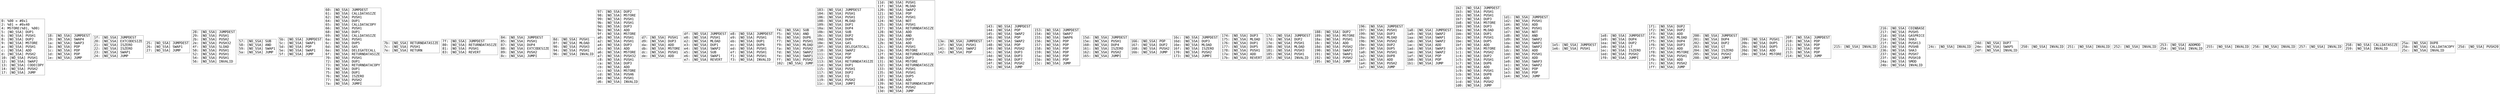 digraph "graph.cfg.gv" {
	subgraph global {
		node [fontname=Courier fontsize=30.0 rank=same shape=box]
		block_0 [label="0: %00 = #0x1\l2: %01 = #0x40\l4: MSTORE(%01, %00)\l5: [NO_SSA] DUP1\l6: [NO_SSA] PUSH1\l8: [NO_SSA] DUP2\l9: [NO_SSA] MSTORE\la: [NO_SSA] PUSH1\lc: [NO_SSA] ADD\ld: [NO_SSA] PUSH2\l10: [NO_SSA] PUSH1\l12: [NO_SSA] SWAP2\l13: [NO_SSA] CODECOPY\l14: [NO_SSA] PUSH2\l17: [NO_SSA] JUMP\l"]
		block_18 [label="18: [NO_SSA] JUMPDEST\l19: [NO_SSA] SWAP4\l1a: [NO_SSA] SWAP3\l1b: [NO_SSA] POP\l1c: [NO_SSA] POP\l1d: [NO_SSA] POP\l1e: [NO_SSA] JUMP\l"]
		block_1f [label="1f: [NO_SSA] JUMPDEST\l20: [NO_SSA] EXTCODESIZE\l21: [NO_SSA] ISZERO\l22: [NO_SSA] ISZERO\l23: [NO_SSA] SWAP1\l24: [NO_SSA] JUMP\l"]
		block_25 [label="25: [NO_SSA] JUMPDEST\l26: [NO_SSA] SWAP1\l27: [NO_SSA] JUMP\l"]
		block_28 [label="28: [NO_SSA] JUMPDEST\l29: [NO_SSA] PUSH1\l2b: [NO_SSA] PUSH2\l2e: [NO_SSA] PUSH32\l4f: [NO_SSA] SLOAD\l50: [NO_SSA] PUSH1\l52: [NO_SSA] PUSH1\l54: [NO_SSA] PUSH1\l56: [NO_SSA] INVALID\l"]
		block_57 [label="57: [NO_SSA] SUB\l58: [NO_SSA] AND\l59: [NO_SSA] SWAP1\l5a: [NO_SSA] JUMP\l"]
		block_5b [label="5b: [NO_SSA] JUMPDEST\l5c: [NO_SSA] SWAP1\l5d: [NO_SSA] POP\l5e: [NO_SSA] SWAP1\l5f: [NO_SSA] JUMP\l"]
		block_60 [label="60: [NO_SSA] JUMPDEST\l61: [NO_SSA] CALLDATASIZE\l62: [NO_SSA] PUSH1\l64: [NO_SSA] DUP1\l65: [NO_SSA] CALLDATACOPY\l66: [NO_SSA] PUSH1\l68: [NO_SSA] DUP1\l69: [NO_SSA] CALLDATASIZE\l6a: [NO_SSA] PUSH1\l6c: [NO_SSA] DUP5\l6d: [NO_SSA] GAS\l6e: [NO_SSA] DELEGATECALL\l6f: [NO_SSA] RETURNDATASIZE\l70: [NO_SSA] PUSH1\l72: [NO_SSA] DUP1\l73: [NO_SSA] RETURNDATACOPY\l74: [NO_SSA] DUP1\l75: [NO_SSA] DUP1\l76: [NO_SSA] ISZERO\l77: [NO_SSA] PUSH2\l7a: [NO_SSA] JUMPI\l"]
		block_7b [label="7b: [NO_SSA] RETURNDATASIZE\l7c: [NO_SSA] PUSH1\l7e: [NO_SSA] RETURN\l"]
		block_7f [label="7f: [NO_SSA] JUMPDEST\l80: [NO_SSA] RETURNDATASIZE\l81: [NO_SSA] PUSH1\l83: [NO_SSA] REVERT\l"]
		block_84 [label="84: [NO_SSA] JUMPDEST\l85: [NO_SSA] PUSH1\l87: [NO_SSA] DUP4\l88: [NO_SSA] EXTCODESIZE\l89: [NO_SSA] PUSH2\l8c: [NO_SSA] JUMPI\l"]
		block_8d [label="8d: [NO_SSA] PUSH1\l8f: [NO_SSA] MLOAD\l90: [NO_SSA] PUSH3\l94: [NO_SSA] PUSH1\l96: [NO_SSA] INVALID\l"]
		block_97 [label="97: [NO_SSA] DUP2\l98: [NO_SSA] MSTORE\l99: [NO_SSA] PUSH1\l9b: [NO_SSA] PUSH1\l9d: [NO_SSA] DUP3\l9e: [NO_SSA] ADD\l9f: [NO_SSA] MSTORE\la0: [NO_SSA] PUSH1\la2: [NO_SSA] PUSH1\la4: [NO_SSA] DUP3\la5: [NO_SSA] ADD\la6: [NO_SSA] MSTORE\la7: [NO_SSA] PUSH32\lc8: [NO_SSA] PUSH1\lca: [NO_SSA] DUP3\lcb: [NO_SSA] ADD\lcc: [NO_SSA] MSTORE\lcd: [NO_SSA] PUSH6\ld4: [NO_SSA] PUSH1\ld6: [NO_SSA] INVALID\l"]
		block_d7 [label="d7: [NO_SSA] PUSH1\ld9: [NO_SSA] DUP3\lda: [NO_SSA] ADD\ldb: [NO_SSA] MSTORE\ldc: [NO_SSA] PUSH1\lde: [NO_SSA] ADD\l"]
		block_df [label="df: [NO_SSA] JUMPDEST\le0: [NO_SSA] PUSH1\le2: [NO_SSA] MLOAD\le3: [NO_SSA] DUP1\le4: [NO_SSA] SWAP2\le5: [NO_SSA] SUB\le6: [NO_SSA] SWAP1\le7: [NO_SSA] REVERT\l"]
		block_e8 [label="e8: [NO_SSA] JUMPDEST\le9: [NO_SSA] PUSH1\leb: [NO_SSA] DUP1\lec: [NO_SSA] DUP6\led: [NO_SSA] PUSH1\lef: [NO_SSA] PUSH1\lf1: [NO_SSA] PUSH1\lf3: [NO_SSA] INVALID\l"]
		block_f4 [label="f4: [NO_SSA] SUB\lf5: [NO_SSA] AND\lf6: [NO_SSA] DUP6\lf7: [NO_SSA] PUSH1\lf9: [NO_SSA] MLOAD\lfa: [NO_SSA] PUSH2\lfd: [NO_SSA] SWAP2\lfe: [NO_SSA] SWAP1\lff: [NO_SSA] PUSH2\l102: [NO_SSA] JUMP\l"]
		block_103 [label="103: [NO_SSA] JUMPDEST\l104: [NO_SSA] PUSH1\l106: [NO_SSA] PUSH1\l108: [NO_SSA] MLOAD\l109: [NO_SSA] DUP1\l10a: [NO_SSA] DUP4\l10b: [NO_SSA] SUB\l10c: [NO_SSA] DUP2\l10d: [NO_SSA] DUP6\l10e: [NO_SSA] GAS\l10f: [NO_SSA] DELEGATECALL\l110: [NO_SSA] SWAP2\l111: [NO_SSA] POP\l112: [NO_SSA] POP\l113: [NO_SSA] RETURNDATASIZE\l114: [NO_SSA] DUP1\l115: [NO_SSA] PUSH1\l117: [NO_SSA] DUP2\l118: [NO_SSA] EQ\l119: [NO_SSA] PUSH2\l11c: [NO_SSA] JUMPI\l"]
		block_11d [label="11d: [NO_SSA] PUSH1\l11f: [NO_SSA] MLOAD\l120: [NO_SSA] SWAP2\l121: [NO_SSA] POP\l122: [NO_SSA] PUSH1\l124: [NO_SSA] NOT\l125: [NO_SSA] PUSH1\l127: [NO_SSA] RETURNDATASIZE\l128: [NO_SSA] ADD\l129: [NO_SSA] AND\l12a: [NO_SSA] DUP3\l12b: [NO_SSA] ADD\l12c: [NO_SSA] PUSH1\l12e: [NO_SSA] MSTORE\l12f: [NO_SSA] RETURNDATASIZE\l130: [NO_SSA] DUP3\l131: [NO_SSA] MSTORE\l132: [NO_SSA] RETURNDATASIZE\l133: [NO_SSA] PUSH1\l135: [NO_SSA] PUSH1\l137: [NO_SSA] DUP5\l138: [NO_SSA] ADD\l139: [NO_SSA] RETURNDATACOPY\l13a: [NO_SSA] PUSH2\l13d: [NO_SSA] JUMP\l"]
		block_13e [label="13e: [NO_SSA] JUMPDEST\l13f: [NO_SSA] PUSH1\l141: [NO_SSA] SWAP2\l142: [NO_SSA] POP\l"]
		block_143 [label="143: [NO_SSA] JUMPDEST\l144: [NO_SSA] POP\l145: [NO_SSA] SWAP2\l146: [NO_SSA] POP\l147: [NO_SSA] SWAP2\l148: [NO_SSA] POP\l149: [NO_SSA] PUSH2\l14c: [NO_SSA] DUP3\l14d: [NO_SSA] DUP3\l14e: [NO_SSA] DUP7\l14f: [NO_SSA] PUSH2\l152: [NO_SSA] JUMP\l"]
		block_153 [label="153: [NO_SSA] JUMPDEST\l154: [NO_SSA] SWAP7\l155: [NO_SSA] SWAP6\l156: [NO_SSA] POP\l157: [NO_SSA] POP\l158: [NO_SSA] POP\l159: [NO_SSA] POP\l15a: [NO_SSA] POP\l15b: [NO_SSA] POP\l15c: [NO_SSA] JUMP\l"]
		block_15d [label="15d: [NO_SSA] JUMPDEST\l15e: [NO_SSA] PUSH1\l160: [NO_SSA] DUP4\l161: [NO_SSA] ISZERO\l162: [NO_SSA] PUSH2\l165: [NO_SSA] JUMPI\l"]
		block_166 [label="166: [NO_SSA] POP\l167: [NO_SSA] DUP2\l168: [NO_SSA] PUSH2\l16b: [NO_SSA] JUMP\l"]
		block_16c [label="16c: [NO_SSA] JUMPDEST\l16d: [NO_SSA] DUP3\l16e: [NO_SSA] MLOAD\l16f: [NO_SSA] ISZERO\l170: [NO_SSA] PUSH2\l173: [NO_SSA] JUMPI\l"]
		block_174 [label="174: [NO_SSA] DUP3\l175: [NO_SSA] MLOAD\l176: [NO_SSA] DUP1\l177: [NO_SSA] DUP5\l178: [NO_SSA] PUSH1\l17a: [NO_SSA] ADD\l17b: [NO_SSA] REVERT\l"]
		block_17c [label="17c: [NO_SSA] JUMPDEST\l17d: [NO_SSA] DUP2\l17e: [NO_SSA] PUSH1\l180: [NO_SSA] MLOAD\l181: [NO_SSA] PUSH3\l185: [NO_SSA] PUSH1\l187: [NO_SSA] INVALID\l"]
		block_188 [label="188: [NO_SSA] DUP2\l189: [NO_SSA] MSTORE\l18a: [NO_SSA] PUSH1\l18c: [NO_SSA] ADD\l18d: [NO_SSA] PUSH2\l190: [NO_SSA] SWAP2\l191: [NO_SSA] SWAP1\l192: [NO_SSA] PUSH2\l195: [NO_SSA] JUMP\l"]
		block_196 [label="196: [NO_SSA] JUMPDEST\l197: [NO_SSA] PUSH1\l199: [NO_SSA] DUP3\l19a: [NO_SSA] MLOAD\l19b: [NO_SSA] PUSH2\l19e: [NO_SSA] DUP2\l19f: [NO_SSA] DUP5\l1a0: [NO_SSA] PUSH1\l1a2: [NO_SSA] DUP8\l1a3: [NO_SSA] ADD\l1a4: [NO_SSA] PUSH2\l1a7: [NO_SSA] JUMP\l"]
		block_1a8 [label="1a8: [NO_SSA] JUMPDEST\l1a9: [NO_SSA] SWAP2\l1aa: [NO_SSA] SWAP1\l1ab: [NO_SSA] SWAP2\l1ac: [NO_SSA] ADD\l1ad: [NO_SSA] SWAP3\l1ae: [NO_SSA] SWAP2\l1af: [NO_SSA] POP\l1b0: [NO_SSA] POP\l1b1: [NO_SSA] JUMP\l"]
		block_1b2 [label="1b2: [NO_SSA] JUMPDEST\l1b3: [NO_SSA] PUSH1\l1b5: [NO_SSA] PUSH1\l1b7: [NO_SSA] DUP3\l1b8: [NO_SSA] MSTORE\l1b9: [NO_SSA] DUP3\l1ba: [NO_SSA] MLOAD\l1bb: [NO_SSA] DUP1\l1bc: [NO_SSA] PUSH1\l1be: [NO_SSA] DUP5\l1bf: [NO_SSA] ADD\l1c0: [NO_SSA] MSTORE\l1c1: [NO_SSA] PUSH2\l1c4: [NO_SSA] DUP2\l1c5: [NO_SSA] PUSH1\l1c7: [NO_SSA] DUP6\l1c8: [NO_SSA] ADD\l1c9: [NO_SSA] PUSH1\l1cb: [NO_SSA] DUP8\l1cc: [NO_SSA] ADD\l1cd: [NO_SSA] PUSH2\l1d0: [NO_SSA] JUMP\l"]
		block_1d1 [label="1d1: [NO_SSA] JUMPDEST\l1d2: [NO_SSA] PUSH1\l1d4: [NO_SSA] ADD\l1d5: [NO_SSA] PUSH1\l1d7: [NO_SSA] NOT\l1d8: [NO_SSA] AND\l1d9: [NO_SSA] SWAP2\l1da: [NO_SSA] SWAP1\l1db: [NO_SSA] SWAP2\l1dc: [NO_SSA] ADD\l1dd: [NO_SSA] PUSH1\l1df: [NO_SSA] ADD\l1e0: [NO_SSA] SWAP3\l1e1: [NO_SSA] SWAP2\l1e2: [NO_SSA] POP\l1e3: [NO_SSA] POP\l1e4: [NO_SSA] JUMP\l"]
		block_1e5 [label="1e5: [NO_SSA] JUMPDEST\l1e6: [NO_SSA] PUSH1\l"]
		block_1e8 [label="1e8: [NO_SSA] JUMPDEST\l1e9: [NO_SSA] DUP4\l1ea: [NO_SSA] DUP2\l1eb: [NO_SSA] LT\l1ec: [NO_SSA] ISZERO\l1ed: [NO_SSA] PUSH2\l1f0: [NO_SSA] JUMPI\l"]
		block_1f1 [label="1f1: [NO_SSA] DUP2\l1f2: [NO_SSA] DUP2\l1f3: [NO_SSA] ADD\l1f4: [NO_SSA] MLOAD\l1f5: [NO_SSA] DUP4\l1f6: [NO_SSA] DUP3\l1f7: [NO_SSA] ADD\l1f8: [NO_SSA] MSTORE\l1f9: [NO_SSA] PUSH1\l1fb: [NO_SSA] ADD\l1fc: [NO_SSA] PUSH2\l1ff: [NO_SSA] JUMP\l"]
		block_200 [label="200: [NO_SSA] JUMPDEST\l201: [NO_SSA] DUP4\l202: [NO_SSA] DUP2\l203: [NO_SSA] GT\l204: [NO_SSA] ISZERO\l205: [NO_SSA] PUSH2\l208: [NO_SSA] JUMPI\l"]
		block_209 [label="209: [NO_SSA] PUSH1\l20b: [NO_SSA] DUP5\l20c: [NO_SSA] DUP5\l20d: [NO_SSA] ADD\l20e: [NO_SSA] MSTORE\l"]
		block_20f [label="20f: [NO_SSA] JUMPDEST\l210: [NO_SSA] POP\l211: [NO_SSA] POP\l212: [NO_SSA] POP\l213: [NO_SSA] POP\l214: [NO_SSA] JUMP\l"]
		block_215 [label="215: [NO_SSA] INVALID\l"]
		block_216 [label="216: [NO_SSA] COINBASE\l217: [NO_SSA] PUSH5\l21d: [NO_SSA] GASPRICE\l21e: [NO_SSA] SHA3\l21f: [NO_SSA] PUSH13\l22d: [NO_SSA] PUSH8\l236: [NO_SSA] SHA3\l237: [NO_SSA] PUSH7\l23f: [NO_SSA] PUSH10\l24a: [NO_SSA] SMOD\l24b: [NO_SSA] INVALID\l"]
		block_24c [label="24c: [NO_SSA] INVALID\l"]
		block_24d [label="24d: [NO_SSA] DUP7\l24e: [NO_SSA] SWAP5\l24f: [NO_SSA] INVALID\l"]
		block_250 [label="250: [NO_SSA] INVALID\l"]
		block_251 [label="251: [NO_SSA] INVALID\l"]
		block_252 [label="252: [NO_SSA] INVALID\l"]
		block_253 [label="253: [NO_SSA] ADDMOD\l254: [NO_SSA] INVALID\l"]
		block_255 [label="255: [NO_SSA] INVALID\l"]
		block_256 [label="256: [NO_SSA] INVALID\l"]
		block_257 [label="257: [NO_SSA] INVALID\l"]
		block_258 [label="258: [NO_SSA] CALLDATASIZE\l259: [NO_SSA] INVALID\l"]
		block_25a [label="25a: [NO_SSA] DUP8\l25b: [NO_SSA] CALLDATACOPY\l25c: [NO_SSA] INVALID\l"]
		block_25d [label="25d: [NO_SSA] PUSH20\l"]
	}
}
